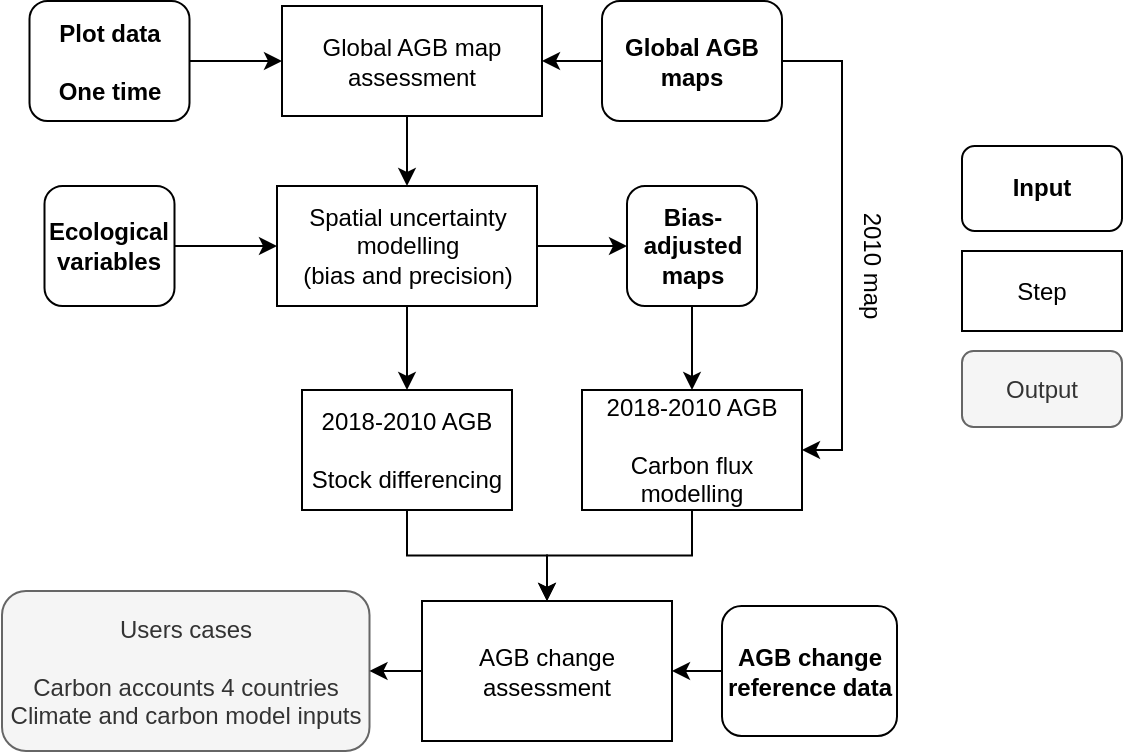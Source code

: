 <mxfile version="14.7.2" type="github">
  <diagram id="7Rsvs0vOTl0MpOckWxuK" name="Page-1">
    <mxGraphModel dx="1038" dy="1632" grid="1" gridSize="10" guides="1" tooltips="1" connect="1" arrows="1" fold="1" page="1" pageScale="1" pageWidth="850" pageHeight="1100" math="0" shadow="0">
      <root>
        <mxCell id="0" />
        <mxCell id="1" parent="0" />
        <mxCell id="8x20L6D--5wWEn27smdO-25" style="edgeStyle=orthogonalEdgeStyle;rounded=0;orthogonalLoop=1;jettySize=auto;html=1;exitX=0.5;exitY=1;exitDx=0;exitDy=0;entryX=0.5;entryY=0;entryDx=0;entryDy=0;" edge="1" parent="1" source="sPtuqEH-0CU76L_9MhWu-11" target="sPtuqEH-0CU76L_9MhWu-28">
          <mxGeometry relative="1" as="geometry" />
        </mxCell>
        <mxCell id="sPtuqEH-0CU76L_9MhWu-11" value="2018-2010 AGB &lt;br&gt;&lt;br&gt;Stock differencing" style="rounded=0;whiteSpace=wrap;html=1;" parent="1" vertex="1">
          <mxGeometry x="410" y="-618" width="105" height="60" as="geometry" />
        </mxCell>
        <mxCell id="sPtuqEH-0CU76L_9MhWu-19" value="Users cases&lt;br&gt;&lt;br&gt;Carbon accounts 4 countries&lt;br&gt;Climate and carbon model inputs" style="rounded=1;whiteSpace=wrap;html=1;fillColor=#f5f5f5;strokeColor=#666666;fontColor=#333333;" parent="1" vertex="1">
          <mxGeometry x="260" y="-517.5" width="183.75" height="80" as="geometry" />
        </mxCell>
        <mxCell id="8x20L6D--5wWEn27smdO-17" style="edgeStyle=orthogonalEdgeStyle;rounded=0;orthogonalLoop=1;jettySize=auto;html=1;exitX=1;exitY=0.5;exitDx=0;exitDy=0;entryX=0;entryY=0.5;entryDx=0;entryDy=0;" edge="1" parent="1" source="sPtuqEH-0CU76L_9MhWu-26" target="sPtuqEH-0CU76L_9MhWu-43">
          <mxGeometry relative="1" as="geometry" />
        </mxCell>
        <mxCell id="sPtuqEH-0CU76L_9MhWu-26" value="&lt;b style=&quot;font-family: &amp;#34;helvetica&amp;#34;&quot;&gt;Plot data&lt;br&gt;&lt;br&gt;One time&lt;br&gt;&lt;/b&gt;" style="rounded=1;whiteSpace=wrap;html=1;" parent="1" vertex="1">
          <mxGeometry x="273.75" y="-812.5" width="80" height="60" as="geometry" />
        </mxCell>
        <mxCell id="8x20L6D--5wWEn27smdO-29" style="edgeStyle=orthogonalEdgeStyle;rounded=0;orthogonalLoop=1;jettySize=auto;html=1;exitX=0;exitY=0.5;exitDx=0;exitDy=0;entryX=1;entryY=0.5;entryDx=0;entryDy=0;" edge="1" parent="1" source="sPtuqEH-0CU76L_9MhWu-28" target="sPtuqEH-0CU76L_9MhWu-19">
          <mxGeometry relative="1" as="geometry" />
        </mxCell>
        <mxCell id="sPtuqEH-0CU76L_9MhWu-28" value="AGB change assessment" style="rounded=1;whiteSpace=wrap;html=1;arcSize=0;" parent="1" vertex="1">
          <mxGeometry x="470" y="-512.5" width="125" height="70" as="geometry" />
        </mxCell>
        <mxCell id="WyV3JQxwRowbb4DdgCYI-16" style="edgeStyle=orthogonalEdgeStyle;rounded=0;orthogonalLoop=1;jettySize=auto;html=1;exitX=0.5;exitY=1;exitDx=0;exitDy=0;entryX=0.5;entryY=0;entryDx=0;entryDy=0;" parent="1" source="sPtuqEH-0CU76L_9MhWu-43" target="WyV3JQxwRowbb4DdgCYI-14" edge="1">
          <mxGeometry relative="1" as="geometry" />
        </mxCell>
        <mxCell id="sPtuqEH-0CU76L_9MhWu-43" value="Global AGB map assessment" style="rounded=0;whiteSpace=wrap;html=1;" parent="1" vertex="1">
          <mxGeometry x="400" y="-810" width="130" height="55" as="geometry" />
        </mxCell>
        <mxCell id="8x20L6D--5wWEn27smdO-10" style="edgeStyle=orthogonalEdgeStyle;rounded=0;orthogonalLoop=1;jettySize=auto;html=1;exitX=1;exitY=0.5;exitDx=0;exitDy=0;entryX=1;entryY=0.5;entryDx=0;entryDy=0;" edge="1" parent="1" source="WyV3JQxwRowbb4DdgCYI-3" target="8x20L6D--5wWEn27smdO-5">
          <mxGeometry relative="1" as="geometry" />
        </mxCell>
        <mxCell id="8x20L6D--5wWEn27smdO-18" style="edgeStyle=orthogonalEdgeStyle;rounded=0;orthogonalLoop=1;jettySize=auto;html=1;exitX=0;exitY=0.5;exitDx=0;exitDy=0;entryX=1;entryY=0.5;entryDx=0;entryDy=0;" edge="1" parent="1" source="WyV3JQxwRowbb4DdgCYI-3" target="sPtuqEH-0CU76L_9MhWu-43">
          <mxGeometry relative="1" as="geometry" />
        </mxCell>
        <mxCell id="WyV3JQxwRowbb4DdgCYI-3" value="&lt;b&gt;Global AGB maps&lt;br&gt;&lt;/b&gt;" style="rounded=1;whiteSpace=wrap;html=1;" parent="1" vertex="1">
          <mxGeometry x="560" y="-812.5" width="90" height="60" as="geometry" />
        </mxCell>
        <mxCell id="8x20L6D--5wWEn27smdO-4" style="edgeStyle=orthogonalEdgeStyle;rounded=0;orthogonalLoop=1;jettySize=auto;html=1;exitX=1;exitY=0.5;exitDx=0;exitDy=0;entryX=0;entryY=0.5;entryDx=0;entryDy=0;" edge="1" parent="1" source="WyV3JQxwRowbb4DdgCYI-7" target="WyV3JQxwRowbb4DdgCYI-14">
          <mxGeometry relative="1" as="geometry" />
        </mxCell>
        <mxCell id="WyV3JQxwRowbb4DdgCYI-7" value="&lt;b&gt;Ecological variables&lt;br&gt;&lt;/b&gt;" style="rounded=1;whiteSpace=wrap;html=1;" parent="1" vertex="1">
          <mxGeometry x="281.25" y="-720" width="65" height="60" as="geometry" />
        </mxCell>
        <mxCell id="WyV3JQxwRowbb4DdgCYI-15" style="edgeStyle=orthogonalEdgeStyle;rounded=0;orthogonalLoop=1;jettySize=auto;html=1;exitX=0.5;exitY=1;exitDx=0;exitDy=0;entryX=0.5;entryY=0;entryDx=0;entryDy=0;" parent="1" source="WyV3JQxwRowbb4DdgCYI-14" target="sPtuqEH-0CU76L_9MhWu-11" edge="1">
          <mxGeometry relative="1" as="geometry" />
        </mxCell>
        <mxCell id="8x20L6D--5wWEn27smdO-8" style="edgeStyle=orthogonalEdgeStyle;rounded=0;orthogonalLoop=1;jettySize=auto;html=1;exitX=1;exitY=0.5;exitDx=0;exitDy=0;entryX=0;entryY=0.5;entryDx=0;entryDy=0;" edge="1" parent="1" source="WyV3JQxwRowbb4DdgCYI-14" target="8x20L6D--5wWEn27smdO-7">
          <mxGeometry relative="1" as="geometry" />
        </mxCell>
        <mxCell id="WyV3JQxwRowbb4DdgCYI-14" value="Spatial uncertainty modelling &lt;br&gt;(bias and precision)" style="rounded=0;whiteSpace=wrap;html=1;" parent="1" vertex="1">
          <mxGeometry x="397.5" y="-720" width="130" height="60" as="geometry" />
        </mxCell>
        <mxCell id="8x20L6D--5wWEn27smdO-28" style="edgeStyle=orthogonalEdgeStyle;rounded=0;orthogonalLoop=1;jettySize=auto;html=1;exitX=0;exitY=0.5;exitDx=0;exitDy=0;entryX=1;entryY=0.5;entryDx=0;entryDy=0;" edge="1" parent="1" source="8x20L6D--5wWEn27smdO-1" target="sPtuqEH-0CU76L_9MhWu-28">
          <mxGeometry relative="1" as="geometry" />
        </mxCell>
        <mxCell id="8x20L6D--5wWEn27smdO-1" value="&lt;b style=&quot;font-family: &amp;#34;helvetica&amp;#34;&quot;&gt;AGB change reference data&lt;br&gt;&lt;/b&gt;" style="rounded=1;whiteSpace=wrap;html=1;" vertex="1" parent="1">
          <mxGeometry x="620" y="-510" width="87.5" height="65" as="geometry" />
        </mxCell>
        <mxCell id="8x20L6D--5wWEn27smdO-27" style="edgeStyle=orthogonalEdgeStyle;rounded=0;orthogonalLoop=1;jettySize=auto;html=1;exitX=0.5;exitY=1;exitDx=0;exitDy=0;entryX=0.5;entryY=0;entryDx=0;entryDy=0;" edge="1" parent="1" source="8x20L6D--5wWEn27smdO-5" target="sPtuqEH-0CU76L_9MhWu-28">
          <mxGeometry relative="1" as="geometry" />
        </mxCell>
        <mxCell id="8x20L6D--5wWEn27smdO-5" value="2018-2010 AGB&lt;br&gt;&lt;br&gt;Carbon flux modelling" style="rounded=0;whiteSpace=wrap;html=1;" vertex="1" parent="1">
          <mxGeometry x="550" y="-618" width="110" height="60" as="geometry" />
        </mxCell>
        <mxCell id="8x20L6D--5wWEn27smdO-16" style="edgeStyle=orthogonalEdgeStyle;rounded=0;orthogonalLoop=1;jettySize=auto;html=1;exitX=0.5;exitY=1;exitDx=0;exitDy=0;entryX=0.5;entryY=0;entryDx=0;entryDy=0;" edge="1" parent="1" source="8x20L6D--5wWEn27smdO-7" target="8x20L6D--5wWEn27smdO-5">
          <mxGeometry relative="1" as="geometry" />
        </mxCell>
        <mxCell id="8x20L6D--5wWEn27smdO-7" value="&lt;b&gt;Bias-adjusted maps&lt;br&gt;&lt;/b&gt;" style="rounded=1;whiteSpace=wrap;html=1;" vertex="1" parent="1">
          <mxGeometry x="572.5" y="-720" width="65" height="60" as="geometry" />
        </mxCell>
        <mxCell id="8x20L6D--5wWEn27smdO-21" value="2010 map" style="text;html=1;align=center;verticalAlign=middle;whiteSpace=wrap;rounded=0;rotation=90;" vertex="1" parent="1">
          <mxGeometry x="660" y="-690" width="70" height="20" as="geometry" />
        </mxCell>
        <mxCell id="8x20L6D--5wWEn27smdO-22" value="&lt;b&gt;Input&lt;br&gt;&lt;/b&gt;" style="rounded=1;whiteSpace=wrap;html=1;" vertex="1" parent="1">
          <mxGeometry x="740" y="-740" width="80" height="42.5" as="geometry" />
        </mxCell>
        <mxCell id="8x20L6D--5wWEn27smdO-23" value="Step" style="rounded=0;whiteSpace=wrap;html=1;" vertex="1" parent="1">
          <mxGeometry x="740" y="-687.5" width="80" height="40" as="geometry" />
        </mxCell>
        <mxCell id="8x20L6D--5wWEn27smdO-31" value="Output" style="rounded=1;whiteSpace=wrap;html=1;fillColor=#f5f5f5;strokeColor=#666666;fontColor=#333333;" vertex="1" parent="1">
          <mxGeometry x="740" y="-637.5" width="80" height="38" as="geometry" />
        </mxCell>
      </root>
    </mxGraphModel>
  </diagram>
</mxfile>
